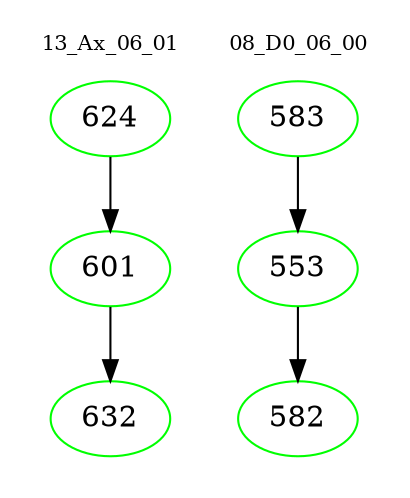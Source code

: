digraph{
subgraph cluster_0 {
color = white
label = "13_Ax_06_01";
fontsize=10;
T0_624 [label="624", color="green"]
T0_624 -> T0_601 [color="black"]
T0_601 [label="601", color="green"]
T0_601 -> T0_632 [color="black"]
T0_632 [label="632", color="green"]
}
subgraph cluster_1 {
color = white
label = "08_D0_06_00";
fontsize=10;
T1_583 [label="583", color="green"]
T1_583 -> T1_553 [color="black"]
T1_553 [label="553", color="green"]
T1_553 -> T1_582 [color="black"]
T1_582 [label="582", color="green"]
}
}
